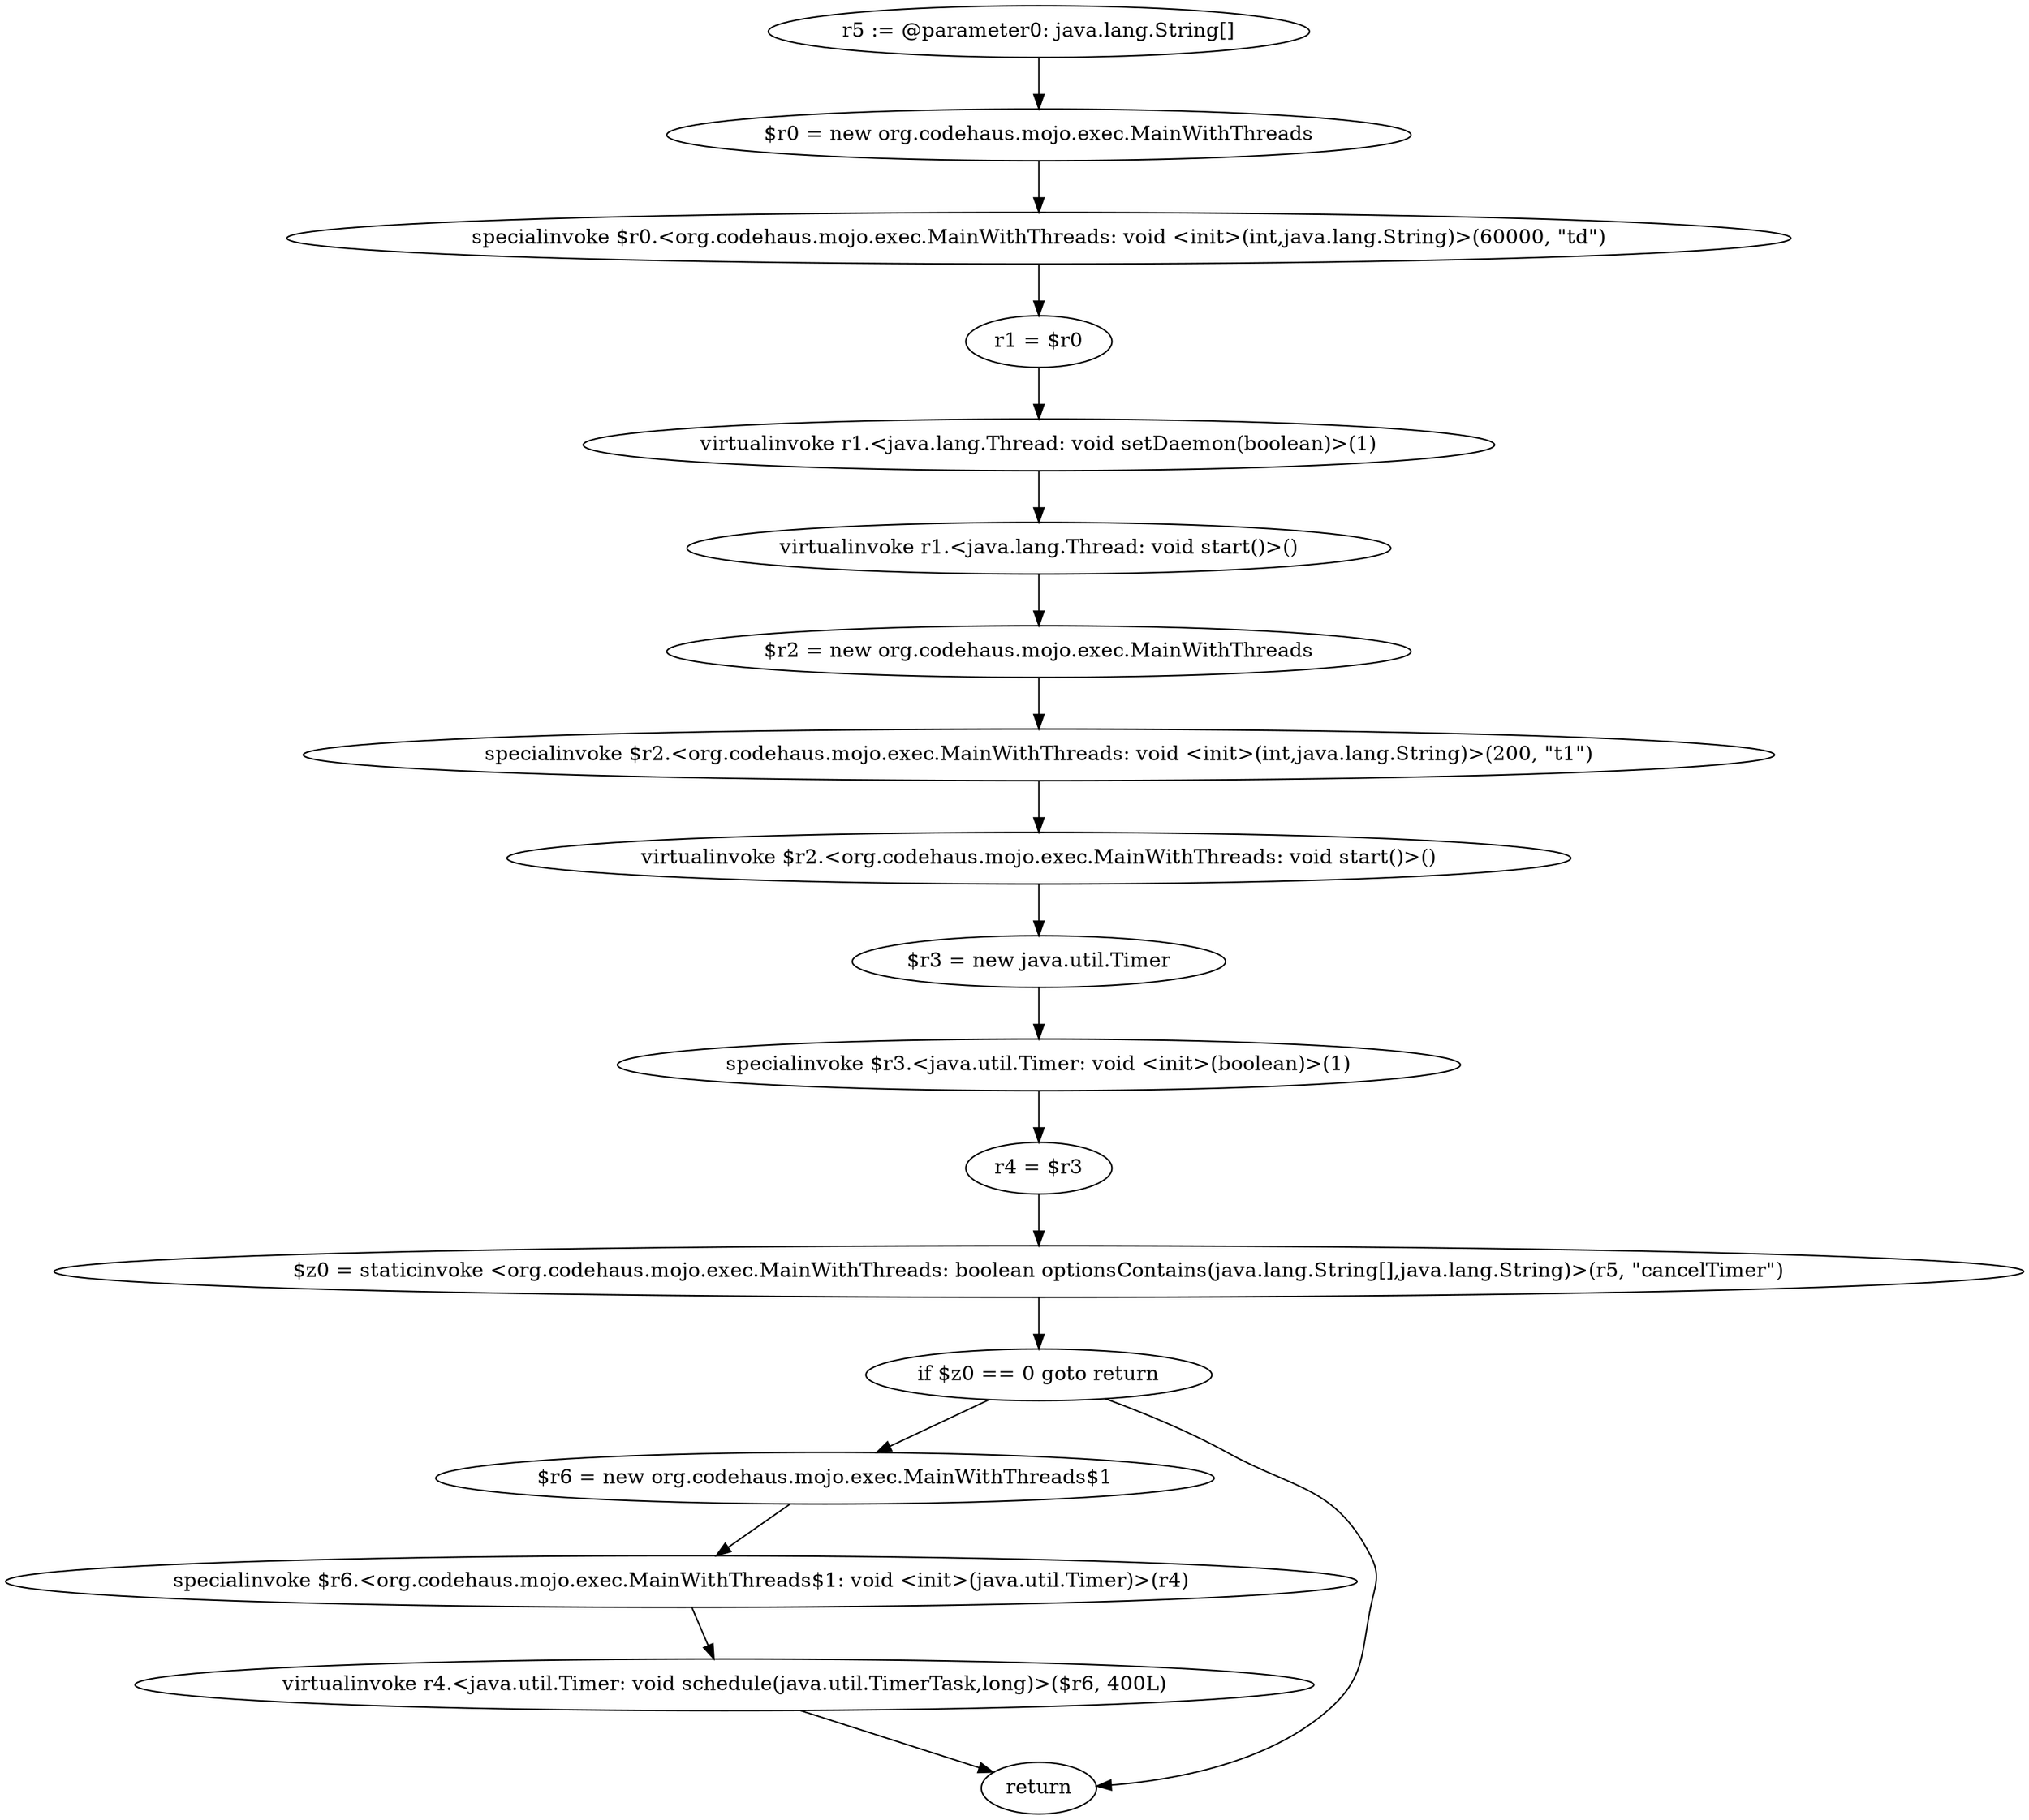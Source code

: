 digraph "unitGraph" {
    "r5 := @parameter0: java.lang.String[]"
    "$r0 = new org.codehaus.mojo.exec.MainWithThreads"
    "specialinvoke $r0.<org.codehaus.mojo.exec.MainWithThreads: void <init>(int,java.lang.String)>(60000, \"td\")"
    "r1 = $r0"
    "virtualinvoke r1.<java.lang.Thread: void setDaemon(boolean)>(1)"
    "virtualinvoke r1.<java.lang.Thread: void start()>()"
    "$r2 = new org.codehaus.mojo.exec.MainWithThreads"
    "specialinvoke $r2.<org.codehaus.mojo.exec.MainWithThreads: void <init>(int,java.lang.String)>(200, \"t1\")"
    "virtualinvoke $r2.<org.codehaus.mojo.exec.MainWithThreads: void start()>()"
    "$r3 = new java.util.Timer"
    "specialinvoke $r3.<java.util.Timer: void <init>(boolean)>(1)"
    "r4 = $r3"
    "$z0 = staticinvoke <org.codehaus.mojo.exec.MainWithThreads: boolean optionsContains(java.lang.String[],java.lang.String)>(r5, \"cancelTimer\")"
    "if $z0 == 0 goto return"
    "$r6 = new org.codehaus.mojo.exec.MainWithThreads$1"
    "specialinvoke $r6.<org.codehaus.mojo.exec.MainWithThreads$1: void <init>(java.util.Timer)>(r4)"
    "virtualinvoke r4.<java.util.Timer: void schedule(java.util.TimerTask,long)>($r6, 400L)"
    "return"
    "r5 := @parameter0: java.lang.String[]"->"$r0 = new org.codehaus.mojo.exec.MainWithThreads";
    "$r0 = new org.codehaus.mojo.exec.MainWithThreads"->"specialinvoke $r0.<org.codehaus.mojo.exec.MainWithThreads: void <init>(int,java.lang.String)>(60000, \"td\")";
    "specialinvoke $r0.<org.codehaus.mojo.exec.MainWithThreads: void <init>(int,java.lang.String)>(60000, \"td\")"->"r1 = $r0";
    "r1 = $r0"->"virtualinvoke r1.<java.lang.Thread: void setDaemon(boolean)>(1)";
    "virtualinvoke r1.<java.lang.Thread: void setDaemon(boolean)>(1)"->"virtualinvoke r1.<java.lang.Thread: void start()>()";
    "virtualinvoke r1.<java.lang.Thread: void start()>()"->"$r2 = new org.codehaus.mojo.exec.MainWithThreads";
    "$r2 = new org.codehaus.mojo.exec.MainWithThreads"->"specialinvoke $r2.<org.codehaus.mojo.exec.MainWithThreads: void <init>(int,java.lang.String)>(200, \"t1\")";
    "specialinvoke $r2.<org.codehaus.mojo.exec.MainWithThreads: void <init>(int,java.lang.String)>(200, \"t1\")"->"virtualinvoke $r2.<org.codehaus.mojo.exec.MainWithThreads: void start()>()";
    "virtualinvoke $r2.<org.codehaus.mojo.exec.MainWithThreads: void start()>()"->"$r3 = new java.util.Timer";
    "$r3 = new java.util.Timer"->"specialinvoke $r3.<java.util.Timer: void <init>(boolean)>(1)";
    "specialinvoke $r3.<java.util.Timer: void <init>(boolean)>(1)"->"r4 = $r3";
    "r4 = $r3"->"$z0 = staticinvoke <org.codehaus.mojo.exec.MainWithThreads: boolean optionsContains(java.lang.String[],java.lang.String)>(r5, \"cancelTimer\")";
    "$z0 = staticinvoke <org.codehaus.mojo.exec.MainWithThreads: boolean optionsContains(java.lang.String[],java.lang.String)>(r5, \"cancelTimer\")"->"if $z0 == 0 goto return";
    "if $z0 == 0 goto return"->"$r6 = new org.codehaus.mojo.exec.MainWithThreads$1";
    "if $z0 == 0 goto return"->"return";
    "$r6 = new org.codehaus.mojo.exec.MainWithThreads$1"->"specialinvoke $r6.<org.codehaus.mojo.exec.MainWithThreads$1: void <init>(java.util.Timer)>(r4)";
    "specialinvoke $r6.<org.codehaus.mojo.exec.MainWithThreads$1: void <init>(java.util.Timer)>(r4)"->"virtualinvoke r4.<java.util.Timer: void schedule(java.util.TimerTask,long)>($r6, 400L)";
    "virtualinvoke r4.<java.util.Timer: void schedule(java.util.TimerTask,long)>($r6, 400L)"->"return";
}
